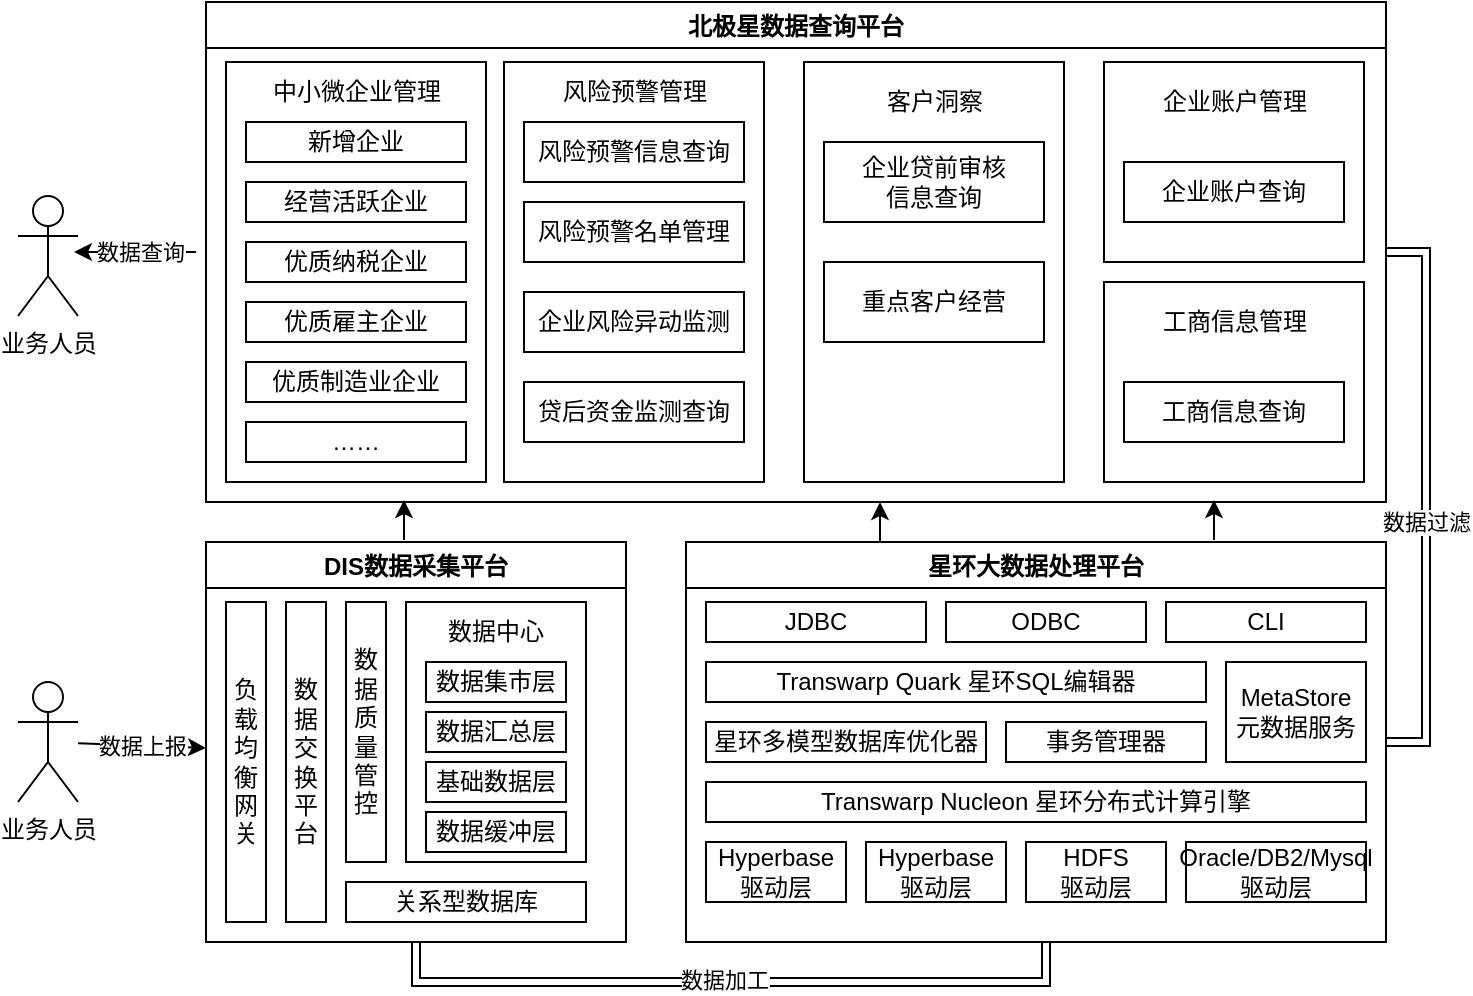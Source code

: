 <mxfile version="20.4.0" type="github">
  <diagram id="3TNbn4hWmesWhZTW-a7X" name="第 1 页">
    <mxGraphModel dx="1422" dy="716" grid="1" gridSize="10" guides="1" tooltips="1" connect="1" arrows="1" fold="1" page="1" pageScale="1" pageWidth="827" pageHeight="1169" math="0" shadow="0">
      <root>
        <mxCell id="0" />
        <mxCell id="1" parent="0" />
        <mxCell id="12TVgymK4eSF7n50bUkY-2" value="星环大数据处理平台" style="swimlane;" vertex="1" parent="1">
          <mxGeometry x="401" y="300" width="350" height="200" as="geometry" />
        </mxCell>
        <mxCell id="12TVgymK4eSF7n50bUkY-4" value="JDBC" style="rounded=0;whiteSpace=wrap;html=1;" vertex="1" parent="12TVgymK4eSF7n50bUkY-2">
          <mxGeometry x="10" y="30" width="110" height="20" as="geometry" />
        </mxCell>
        <mxCell id="12TVgymK4eSF7n50bUkY-5" value="ODBC" style="rounded=0;whiteSpace=wrap;html=1;" vertex="1" parent="12TVgymK4eSF7n50bUkY-2">
          <mxGeometry x="130" y="30" width="100" height="20" as="geometry" />
        </mxCell>
        <mxCell id="12TVgymK4eSF7n50bUkY-6" value="CLI" style="rounded=0;whiteSpace=wrap;html=1;" vertex="1" parent="12TVgymK4eSF7n50bUkY-2">
          <mxGeometry x="240" y="30" width="100" height="20" as="geometry" />
        </mxCell>
        <mxCell id="12TVgymK4eSF7n50bUkY-7" value="Transwarp Quark 星环SQL编辑器" style="rounded=0;whiteSpace=wrap;html=1;" vertex="1" parent="12TVgymK4eSF7n50bUkY-2">
          <mxGeometry x="10" y="60" width="250" height="20" as="geometry" />
        </mxCell>
        <mxCell id="12TVgymK4eSF7n50bUkY-8" value="MetaStore&lt;br&gt;元数据服务" style="rounded=0;whiteSpace=wrap;html=1;" vertex="1" parent="12TVgymK4eSF7n50bUkY-2">
          <mxGeometry x="270" y="60" width="70" height="50" as="geometry" />
        </mxCell>
        <mxCell id="12TVgymK4eSF7n50bUkY-9" value="星环多模型数据库优化器" style="rounded=0;whiteSpace=wrap;html=1;" vertex="1" parent="12TVgymK4eSF7n50bUkY-2">
          <mxGeometry x="10" y="90" width="140" height="20" as="geometry" />
        </mxCell>
        <mxCell id="12TVgymK4eSF7n50bUkY-12" value="事务管理器" style="rounded=0;whiteSpace=wrap;html=1;" vertex="1" parent="12TVgymK4eSF7n50bUkY-2">
          <mxGeometry x="160" y="90" width="100" height="20" as="geometry" />
        </mxCell>
        <mxCell id="12TVgymK4eSF7n50bUkY-13" value="Transwarp Nucleon 星环分布式计算引擎" style="rounded=0;whiteSpace=wrap;html=1;" vertex="1" parent="12TVgymK4eSF7n50bUkY-2">
          <mxGeometry x="10" y="120" width="330" height="20" as="geometry" />
        </mxCell>
        <mxCell id="12TVgymK4eSF7n50bUkY-14" value="Hyperbase驱动层" style="rounded=0;whiteSpace=wrap;html=1;" vertex="1" parent="12TVgymK4eSF7n50bUkY-2">
          <mxGeometry x="10" y="150" width="70" height="30" as="geometry" />
        </mxCell>
        <mxCell id="12TVgymK4eSF7n50bUkY-16" value="Hyperbase&lt;br&gt;驱动层" style="rounded=0;whiteSpace=wrap;html=1;" vertex="1" parent="12TVgymK4eSF7n50bUkY-2">
          <mxGeometry x="90" y="150" width="70" height="30" as="geometry" />
        </mxCell>
        <mxCell id="12TVgymK4eSF7n50bUkY-17" value="HDFS&lt;br&gt;驱动层" style="rounded=0;whiteSpace=wrap;html=1;" vertex="1" parent="12TVgymK4eSF7n50bUkY-2">
          <mxGeometry x="170" y="150" width="70" height="30" as="geometry" />
        </mxCell>
        <mxCell id="12TVgymK4eSF7n50bUkY-18" value="Oracle/DB2/Mysql&lt;br&gt;驱动层" style="rounded=0;whiteSpace=wrap;html=1;" vertex="1" parent="12TVgymK4eSF7n50bUkY-2">
          <mxGeometry x="250" y="150" width="90" height="30" as="geometry" />
        </mxCell>
        <mxCell id="12TVgymK4eSF7n50bUkY-46" value="" style="endArrow=classic;html=1;rounded=0;" edge="1" parent="12TVgymK4eSF7n50bUkY-2">
          <mxGeometry width="50" height="50" relative="1" as="geometry">
            <mxPoint x="97" as="sourcePoint" />
            <mxPoint x="97" y="-20" as="targetPoint" />
          </mxGeometry>
        </mxCell>
        <mxCell id="12TVgymK4eSF7n50bUkY-33" style="edgeStyle=orthogonalEdgeStyle;rounded=0;orthogonalLoop=1;jettySize=auto;html=1;exitX=0.5;exitY=1;exitDx=0;exitDy=0;shape=link;" edge="1" parent="1" source="12TVgymK4eSF7n50bUkY-10">
          <mxGeometry relative="1" as="geometry">
            <mxPoint x="581" y="500" as="targetPoint" />
            <Array as="points">
              <mxPoint x="266" y="520" />
              <mxPoint x="581" y="520" />
            </Array>
          </mxGeometry>
        </mxCell>
        <mxCell id="12TVgymK4eSF7n50bUkY-34" value="数据加工" style="edgeLabel;html=1;align=center;verticalAlign=middle;resizable=0;points=[];" vertex="1" connectable="0" parent="12TVgymK4eSF7n50bUkY-33">
          <mxGeometry x="0.144" y="1" relative="1" as="geometry">
            <mxPoint x="-29" as="offset" />
          </mxGeometry>
        </mxCell>
        <mxCell id="12TVgymK4eSF7n50bUkY-10" value="DIS数据采集平台" style="swimlane;" vertex="1" parent="1">
          <mxGeometry x="161" y="300" width="210" height="200" as="geometry">
            <mxRectangle x="161" y="300" width="130" height="30" as="alternateBounds" />
          </mxGeometry>
        </mxCell>
        <mxCell id="12TVgymK4eSF7n50bUkY-19" value="" style="rounded=0;whiteSpace=wrap;html=1;" vertex="1" parent="12TVgymK4eSF7n50bUkY-10">
          <mxGeometry x="100" y="30" width="90" height="130" as="geometry" />
        </mxCell>
        <mxCell id="12TVgymK4eSF7n50bUkY-20" value="数据集市层" style="rounded=0;whiteSpace=wrap;html=1;" vertex="1" parent="12TVgymK4eSF7n50bUkY-10">
          <mxGeometry x="110" y="60" width="70" height="20" as="geometry" />
        </mxCell>
        <mxCell id="12TVgymK4eSF7n50bUkY-23" value="数据中心" style="text;html=1;strokeColor=none;fillColor=none;align=center;verticalAlign=middle;whiteSpace=wrap;rounded=0;" vertex="1" parent="12TVgymK4eSF7n50bUkY-10">
          <mxGeometry x="115" y="30" width="60" height="30" as="geometry" />
        </mxCell>
        <mxCell id="12TVgymK4eSF7n50bUkY-24" value="数据汇总层" style="rounded=0;whiteSpace=wrap;html=1;" vertex="1" parent="12TVgymK4eSF7n50bUkY-10">
          <mxGeometry x="110" y="85" width="70" height="20" as="geometry" />
        </mxCell>
        <mxCell id="12TVgymK4eSF7n50bUkY-25" value="基础数据层" style="rounded=0;whiteSpace=wrap;html=1;" vertex="1" parent="12TVgymK4eSF7n50bUkY-10">
          <mxGeometry x="110" y="110" width="70" height="20" as="geometry" />
        </mxCell>
        <mxCell id="12TVgymK4eSF7n50bUkY-26" value="数据缓冲层" style="rounded=0;whiteSpace=wrap;html=1;" vertex="1" parent="12TVgymK4eSF7n50bUkY-10">
          <mxGeometry x="110" y="135" width="70" height="20" as="geometry" />
        </mxCell>
        <mxCell id="12TVgymK4eSF7n50bUkY-27" value="数据交换平台" style="rounded=0;whiteSpace=wrap;html=1;" vertex="1" parent="12TVgymK4eSF7n50bUkY-10">
          <mxGeometry x="40" y="30" width="20" height="160" as="geometry" />
        </mxCell>
        <mxCell id="12TVgymK4eSF7n50bUkY-35" value="数据质量管控" style="rounded=0;whiteSpace=wrap;html=1;" vertex="1" parent="12TVgymK4eSF7n50bUkY-10">
          <mxGeometry x="70" y="30" width="20" height="130" as="geometry" />
        </mxCell>
        <mxCell id="12TVgymK4eSF7n50bUkY-36" value="关系型数据库" style="rounded=0;whiteSpace=wrap;html=1;" vertex="1" parent="12TVgymK4eSF7n50bUkY-10">
          <mxGeometry x="70" y="170" width="120" height="20" as="geometry" />
        </mxCell>
        <mxCell id="12TVgymK4eSF7n50bUkY-37" value="负载均衡网关" style="rounded=0;whiteSpace=wrap;html=1;" vertex="1" parent="12TVgymK4eSF7n50bUkY-10">
          <mxGeometry x="10" y="30" width="20" height="160" as="geometry" />
        </mxCell>
        <mxCell id="12TVgymK4eSF7n50bUkY-45" style="edgeStyle=orthogonalEdgeStyle;shape=link;rounded=0;orthogonalLoop=1;jettySize=auto;html=1;exitX=1;exitY=0.5;exitDx=0;exitDy=0;entryX=1;entryY=0.5;entryDx=0;entryDy=0;" edge="1" parent="1" source="12TVgymK4eSF7n50bUkY-11" target="12TVgymK4eSF7n50bUkY-2">
          <mxGeometry relative="1" as="geometry" />
        </mxCell>
        <mxCell id="12TVgymK4eSF7n50bUkY-50" value="数据过滤" style="edgeLabel;html=1;align=center;verticalAlign=middle;resizable=0;points=[];" vertex="1" connectable="0" parent="12TVgymK4eSF7n50bUkY-45">
          <mxGeometry x="-0.2" relative="1" as="geometry">
            <mxPoint y="41" as="offset" />
          </mxGeometry>
        </mxCell>
        <mxCell id="12TVgymK4eSF7n50bUkY-11" value="北极星数据查询平台" style="swimlane;" vertex="1" parent="1">
          <mxGeometry x="161" y="30" width="590" height="250" as="geometry" />
        </mxCell>
        <mxCell id="12TVgymK4eSF7n50bUkY-55" value="" style="rounded=0;whiteSpace=wrap;html=1;" vertex="1" parent="12TVgymK4eSF7n50bUkY-11">
          <mxGeometry x="10" y="30" width="130" height="210" as="geometry" />
        </mxCell>
        <mxCell id="12TVgymK4eSF7n50bUkY-56" value="中小微企业管理" style="text;html=1;strokeColor=none;fillColor=none;align=center;verticalAlign=middle;whiteSpace=wrap;rounded=0;" vertex="1" parent="12TVgymK4eSF7n50bUkY-11">
          <mxGeometry x="27.5" y="30" width="95" height="30" as="geometry" />
        </mxCell>
        <mxCell id="12TVgymK4eSF7n50bUkY-57" value="新增企业" style="rounded=0;whiteSpace=wrap;html=1;" vertex="1" parent="12TVgymK4eSF7n50bUkY-11">
          <mxGeometry x="20" y="60" width="110" height="20" as="geometry" />
        </mxCell>
        <mxCell id="12TVgymK4eSF7n50bUkY-58" value="经营活跃企业" style="rounded=0;whiteSpace=wrap;html=1;" vertex="1" parent="12TVgymK4eSF7n50bUkY-11">
          <mxGeometry x="20" y="90" width="110" height="20" as="geometry" />
        </mxCell>
        <mxCell id="12TVgymK4eSF7n50bUkY-59" value="优质纳税企业" style="rounded=0;whiteSpace=wrap;html=1;" vertex="1" parent="12TVgymK4eSF7n50bUkY-11">
          <mxGeometry x="20" y="120" width="110" height="20" as="geometry" />
        </mxCell>
        <mxCell id="12TVgymK4eSF7n50bUkY-60" value="优质雇主企业" style="rounded=0;whiteSpace=wrap;html=1;" vertex="1" parent="12TVgymK4eSF7n50bUkY-11">
          <mxGeometry x="20" y="150" width="110" height="20" as="geometry" />
        </mxCell>
        <mxCell id="12TVgymK4eSF7n50bUkY-61" value="优质制造业企业" style="rounded=0;whiteSpace=wrap;html=1;" vertex="1" parent="12TVgymK4eSF7n50bUkY-11">
          <mxGeometry x="20" y="180" width="110" height="20" as="geometry" />
        </mxCell>
        <mxCell id="12TVgymK4eSF7n50bUkY-62" value="……" style="rounded=0;whiteSpace=wrap;html=1;" vertex="1" parent="12TVgymK4eSF7n50bUkY-11">
          <mxGeometry x="20" y="210" width="110" height="20" as="geometry" />
        </mxCell>
        <mxCell id="12TVgymK4eSF7n50bUkY-65" value="风险预警管理" style="text;html=1;strokeColor=none;fillColor=none;align=center;verticalAlign=middle;whiteSpace=wrap;rounded=0;" vertex="1" parent="12TVgymK4eSF7n50bUkY-11">
          <mxGeometry x="176.5" y="30" width="95" height="30" as="geometry" />
        </mxCell>
        <mxCell id="12TVgymK4eSF7n50bUkY-66" value="新增企业" style="rounded=0;whiteSpace=wrap;html=1;" vertex="1" parent="12TVgymK4eSF7n50bUkY-11">
          <mxGeometry x="169" y="60" width="110" height="20" as="geometry" />
        </mxCell>
        <mxCell id="12TVgymK4eSF7n50bUkY-67" value="经营活跃企业" style="rounded=0;whiteSpace=wrap;html=1;" vertex="1" parent="12TVgymK4eSF7n50bUkY-11">
          <mxGeometry x="169" y="90" width="110" height="20" as="geometry" />
        </mxCell>
        <mxCell id="12TVgymK4eSF7n50bUkY-68" value="优质纳税企业" style="rounded=0;whiteSpace=wrap;html=1;" vertex="1" parent="12TVgymK4eSF7n50bUkY-11">
          <mxGeometry x="169" y="120" width="110" height="20" as="geometry" />
        </mxCell>
        <mxCell id="12TVgymK4eSF7n50bUkY-69" value="优质雇主企业" style="rounded=0;whiteSpace=wrap;html=1;" vertex="1" parent="12TVgymK4eSF7n50bUkY-11">
          <mxGeometry x="169" y="150" width="110" height="20" as="geometry" />
        </mxCell>
        <mxCell id="12TVgymK4eSF7n50bUkY-88" value="" style="rounded=0;whiteSpace=wrap;html=1;" vertex="1" parent="12TVgymK4eSF7n50bUkY-11">
          <mxGeometry x="149" y="30" width="130" height="210" as="geometry" />
        </mxCell>
        <mxCell id="12TVgymK4eSF7n50bUkY-89" value="风险预警管理" style="text;html=1;strokeColor=none;fillColor=none;align=center;verticalAlign=middle;whiteSpace=wrap;rounded=0;" vertex="1" parent="12TVgymK4eSF7n50bUkY-11">
          <mxGeometry x="166.5" y="30" width="95" height="30" as="geometry" />
        </mxCell>
        <mxCell id="12TVgymK4eSF7n50bUkY-90" value="风险预警信息查询" style="rounded=0;whiteSpace=wrap;html=1;" vertex="1" parent="12TVgymK4eSF7n50bUkY-11">
          <mxGeometry x="159" y="60" width="110" height="30" as="geometry" />
        </mxCell>
        <mxCell id="12TVgymK4eSF7n50bUkY-91" value="风险预警名单管理" style="rounded=0;whiteSpace=wrap;html=1;" vertex="1" parent="12TVgymK4eSF7n50bUkY-11">
          <mxGeometry x="159" y="100" width="110" height="30" as="geometry" />
        </mxCell>
        <mxCell id="12TVgymK4eSF7n50bUkY-92" value="企业风险异动监测" style="rounded=0;whiteSpace=wrap;html=1;" vertex="1" parent="12TVgymK4eSF7n50bUkY-11">
          <mxGeometry x="159" y="145" width="110" height="30" as="geometry" />
        </mxCell>
        <mxCell id="12TVgymK4eSF7n50bUkY-93" value="贷后资金监测查询" style="rounded=0;whiteSpace=wrap;html=1;" vertex="1" parent="12TVgymK4eSF7n50bUkY-11">
          <mxGeometry x="159" y="190" width="110" height="30" as="geometry" />
        </mxCell>
        <mxCell id="12TVgymK4eSF7n50bUkY-96" value="" style="rounded=0;whiteSpace=wrap;html=1;" vertex="1" parent="12TVgymK4eSF7n50bUkY-11">
          <mxGeometry x="299" y="30" width="130" height="210" as="geometry" />
        </mxCell>
        <mxCell id="12TVgymK4eSF7n50bUkY-97" value="客户洞察" style="text;html=1;strokeColor=none;fillColor=none;align=center;verticalAlign=middle;whiteSpace=wrap;rounded=0;" vertex="1" parent="12TVgymK4eSF7n50bUkY-11">
          <mxGeometry x="316.5" y="35" width="95" height="30" as="geometry" />
        </mxCell>
        <mxCell id="12TVgymK4eSF7n50bUkY-98" value="企业贷前审核&lt;br&gt;信息查询" style="rounded=0;whiteSpace=wrap;html=1;" vertex="1" parent="12TVgymK4eSF7n50bUkY-11">
          <mxGeometry x="309" y="70" width="110" height="40" as="geometry" />
        </mxCell>
        <mxCell id="12TVgymK4eSF7n50bUkY-99" value="重点客户经营" style="rounded=0;whiteSpace=wrap;html=1;" vertex="1" parent="12TVgymK4eSF7n50bUkY-11">
          <mxGeometry x="309" y="130" width="110" height="40" as="geometry" />
        </mxCell>
        <mxCell id="12TVgymK4eSF7n50bUkY-120" value="" style="rounded=0;whiteSpace=wrap;html=1;" vertex="1" parent="12TVgymK4eSF7n50bUkY-11">
          <mxGeometry x="449" y="30" width="130" height="100" as="geometry" />
        </mxCell>
        <mxCell id="12TVgymK4eSF7n50bUkY-121" value="企业账户管理" style="text;html=1;strokeColor=none;fillColor=none;align=center;verticalAlign=middle;whiteSpace=wrap;rounded=0;" vertex="1" parent="12TVgymK4eSF7n50bUkY-11">
          <mxGeometry x="466.5" y="35" width="95" height="30" as="geometry" />
        </mxCell>
        <mxCell id="12TVgymK4eSF7n50bUkY-122" value="企业账户查询" style="rounded=0;whiteSpace=wrap;html=1;" vertex="1" parent="12TVgymK4eSF7n50bUkY-11">
          <mxGeometry x="459" y="80" width="110" height="30" as="geometry" />
        </mxCell>
        <mxCell id="12TVgymK4eSF7n50bUkY-124" value="" style="rounded=0;whiteSpace=wrap;html=1;" vertex="1" parent="12TVgymK4eSF7n50bUkY-11">
          <mxGeometry x="449" y="140" width="130" height="100" as="geometry" />
        </mxCell>
        <mxCell id="12TVgymK4eSF7n50bUkY-125" value="工商信息管理" style="text;html=1;strokeColor=none;fillColor=none;align=center;verticalAlign=middle;whiteSpace=wrap;rounded=0;" vertex="1" parent="12TVgymK4eSF7n50bUkY-11">
          <mxGeometry x="466.5" y="145" width="95" height="30" as="geometry" />
        </mxCell>
        <mxCell id="12TVgymK4eSF7n50bUkY-126" value="工商信息查询" style="rounded=0;whiteSpace=wrap;html=1;" vertex="1" parent="12TVgymK4eSF7n50bUkY-11">
          <mxGeometry x="459" y="190" width="110" height="30" as="geometry" />
        </mxCell>
        <mxCell id="12TVgymK4eSF7n50bUkY-38" value="业务人员" style="shape=umlActor;verticalLabelPosition=bottom;verticalAlign=top;html=1;outlineConnect=0;" vertex="1" parent="1">
          <mxGeometry x="67" y="370" width="30" height="60" as="geometry" />
        </mxCell>
        <mxCell id="12TVgymK4eSF7n50bUkY-44" value="数据上报" style="endArrow=classic;html=1;rounded=0;" edge="1" parent="1">
          <mxGeometry width="50" height="50" relative="1" as="geometry">
            <mxPoint x="97" y="400.57" as="sourcePoint" />
            <mxPoint x="161" y="403" as="targetPoint" />
          </mxGeometry>
        </mxCell>
        <mxCell id="12TVgymK4eSF7n50bUkY-48" value="" style="endArrow=classic;html=1;rounded=0;targetPerimeterSpacing=2;" edge="1" parent="1">
          <mxGeometry width="50" height="50" relative="1" as="geometry">
            <mxPoint x="260" y="299" as="sourcePoint" />
            <mxPoint x="260" y="279" as="targetPoint" />
          </mxGeometry>
        </mxCell>
        <mxCell id="12TVgymK4eSF7n50bUkY-49" value="" style="endArrow=classic;html=1;rounded=0;" edge="1" parent="1">
          <mxGeometry width="50" height="50" relative="1" as="geometry">
            <mxPoint x="665" y="299" as="sourcePoint" />
            <mxPoint x="665" y="279" as="targetPoint" />
          </mxGeometry>
        </mxCell>
        <mxCell id="12TVgymK4eSF7n50bUkY-51" value="业务人员" style="shape=umlActor;verticalLabelPosition=bottom;verticalAlign=top;html=1;outlineConnect=0;" vertex="1" parent="1">
          <mxGeometry x="67" y="127" width="30" height="60" as="geometry" />
        </mxCell>
        <mxCell id="12TVgymK4eSF7n50bUkY-52" value="" style="endArrow=classic;html=1;rounded=0;exitX=0;exitY=0.5;exitDx=0;exitDy=0;" edge="1" parent="1">
          <mxGeometry width="50" height="50" relative="1" as="geometry">
            <mxPoint x="156" y="155" as="sourcePoint" />
            <mxPoint x="95" y="155" as="targetPoint" />
          </mxGeometry>
        </mxCell>
        <mxCell id="12TVgymK4eSF7n50bUkY-132" value="数据查询" style="edgeLabel;html=1;align=center;verticalAlign=middle;resizable=0;points=[];" vertex="1" connectable="0" parent="12TVgymK4eSF7n50bUkY-52">
          <mxGeometry x="-0.443" relative="1" as="geometry">
            <mxPoint x="-11" as="offset" />
          </mxGeometry>
        </mxCell>
      </root>
    </mxGraphModel>
  </diagram>
</mxfile>

